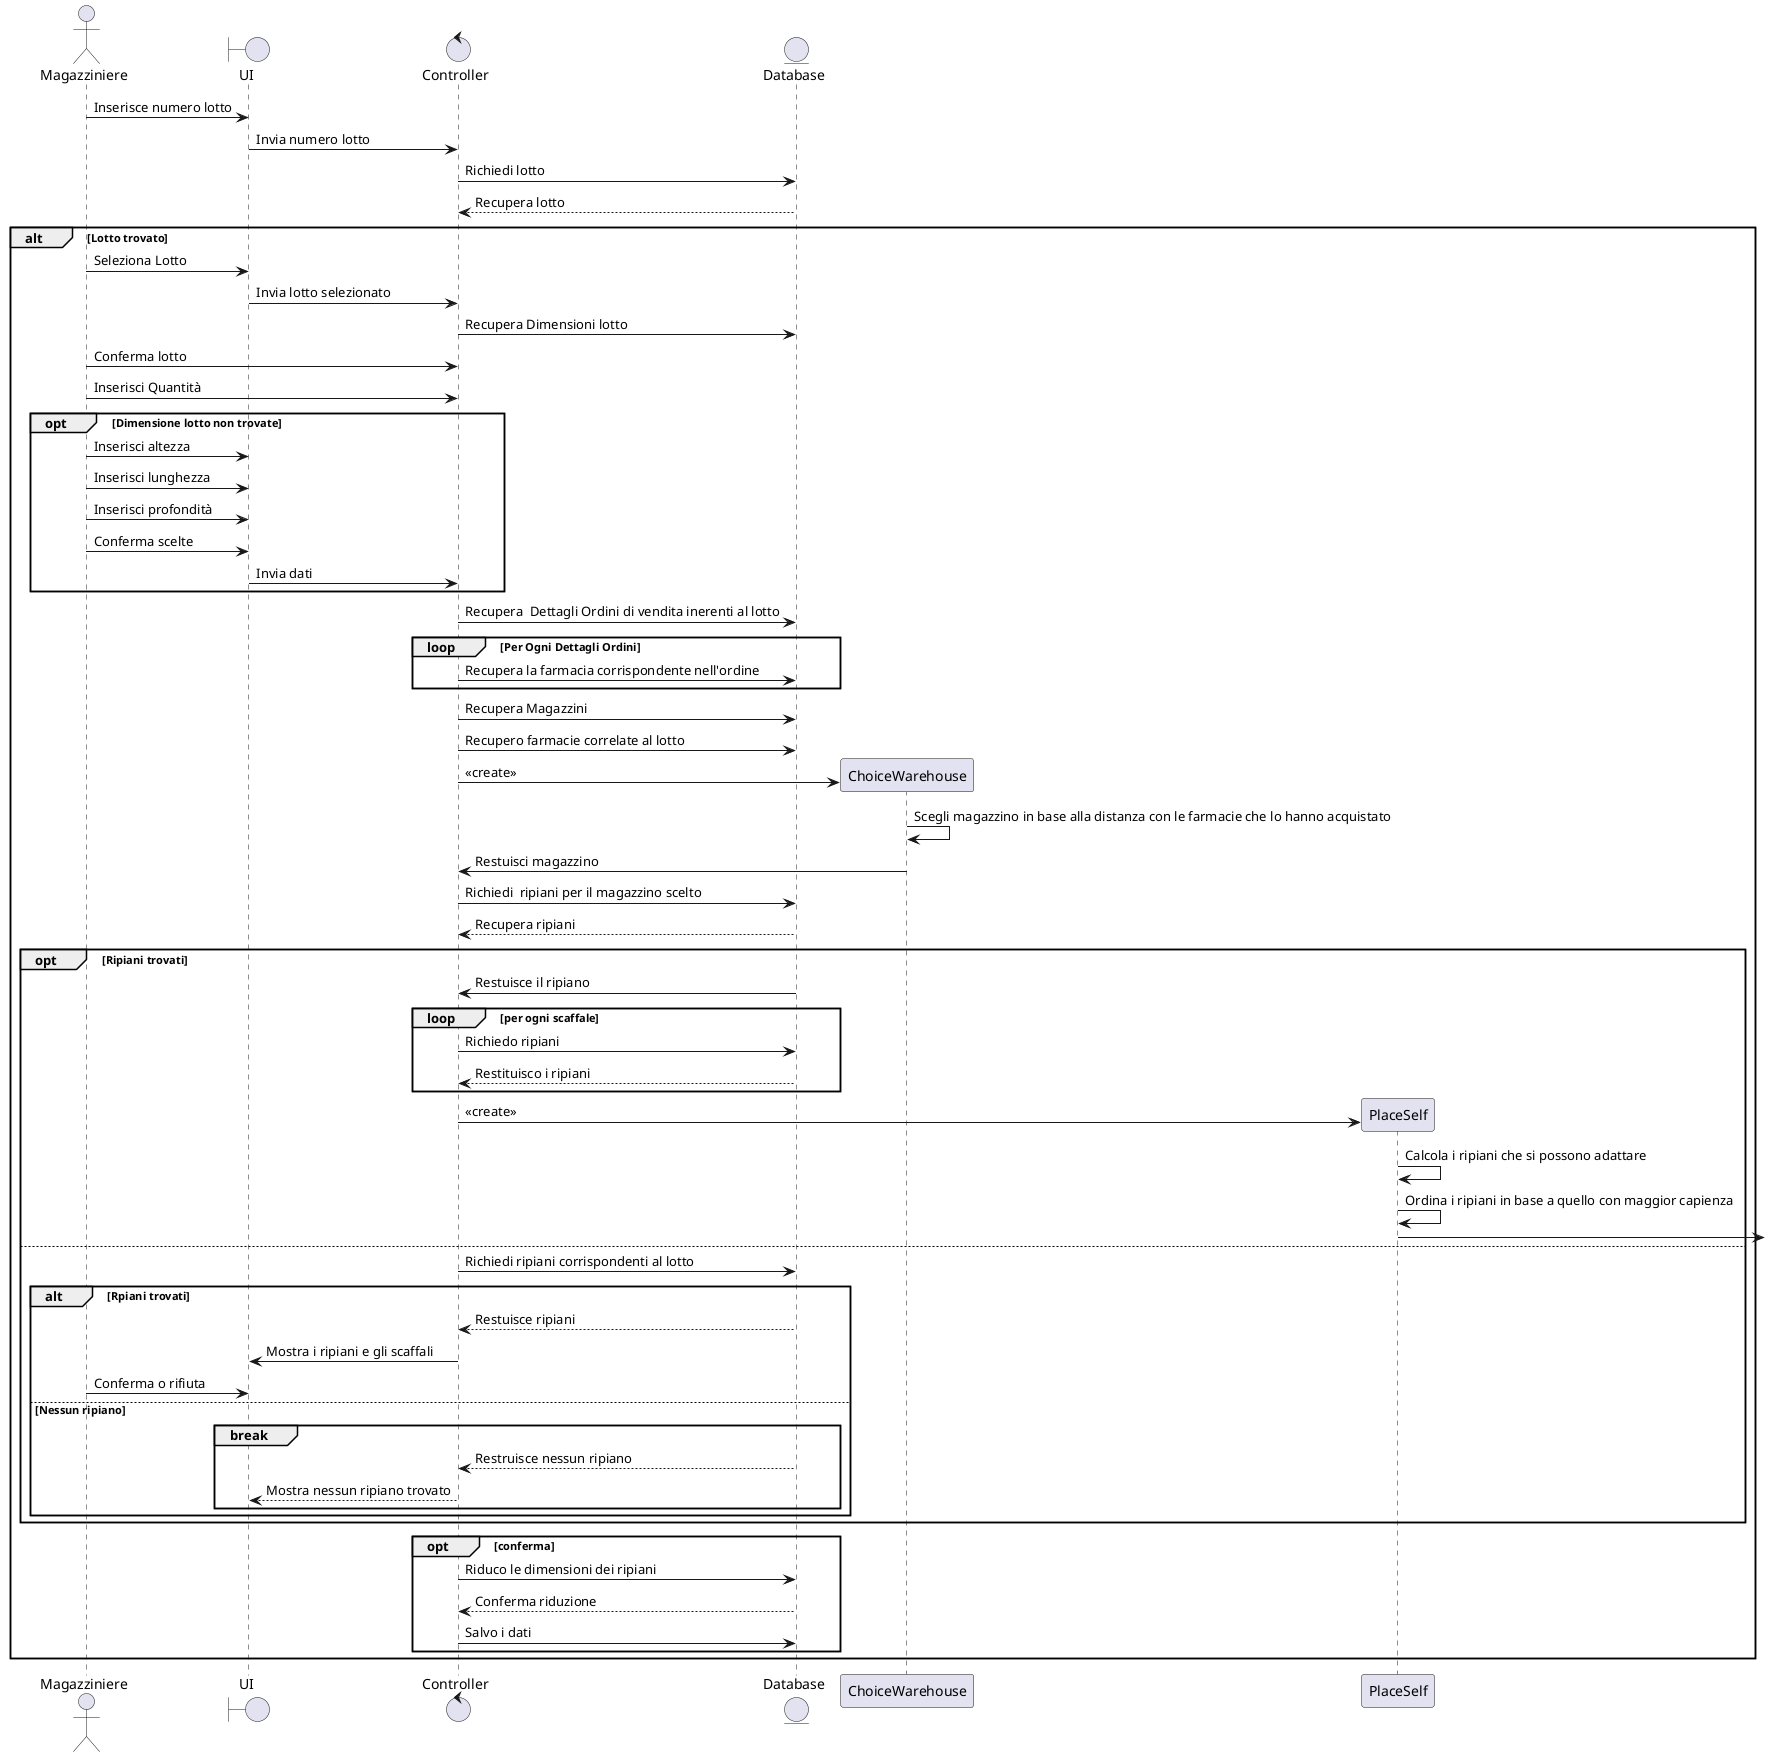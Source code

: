@startuml
actor Magazziniere as M
boundary  UI as UI
control Controller as S
entity Database as D
M->UI:Inserisce numero lotto
UI->S:Invia numero lotto
S->D:Richiedi lotto
D-->S:Recupera lotto


alt Lotto trovato
M->UI:Seleziona Lotto
UI->S:Invia lotto selezionato
S->D:Recupera Dimensioni lotto
M->S:Conferma lotto
M->S:Inserisci Quantità
opt Dimensione lotto non trovate
M->UI:Inserisci altezza
M->UI:Inserisci lunghezza
M->UI:Inserisci profondità
M->UI:Conferma scelte
UI->S:Invia dati
end

S->D:Recupera  Dettagli Ordini di vendita inerenti al lotto
loop Per Ogni Dettagli Ordini
S->D:Recupera la farmacia corrispondente nell'ordine
end
S->D:Recupera Magazzini
S->D:Recupero farmacie correlate al lotto
create ChoiceWarehouse AS CW
S->CW:<<create>>
CW->CW:Scegli magazzino in base alla distanza con le farmacie che lo hanno acquistato
CW->S:Restuisci magazzino
S->D:Richiedi  ripiani per il magazzino scelto
D-->S:Recupera ripiani
opt Ripiani trovati






D->S:Restuisce il ripiano
loop per ogni scaffale
S->D:Richiedo ripiani
D-->S:Restituisco i ripiani
end loop
create PlaceSelf as PS
S->PS:<<create>>
PS->PS:Calcola i ripiani che si possono adattare
PS->PS:Ordina i ripiani in base a quello con maggior capienza
PS->
else
S->D:Richiedi ripiani corrispondenti al lotto
alt Rpiani trovati
D-->S:Restuisce ripiani
S->UI:Mostra i ripiani e gli scaffali
M->UI:Conferma o rifiuta
else Nessun ripiano

break
D-->S:Restruisce nessun ripiano
S-->UI:Mostra nessun ripiano trovato
end
end
end

opt conferma
S->D:Riduco le dimensioni dei ripiani
D-->S:Conferma riduzione
S->D:Salvo i dati

end
end
@enduml
